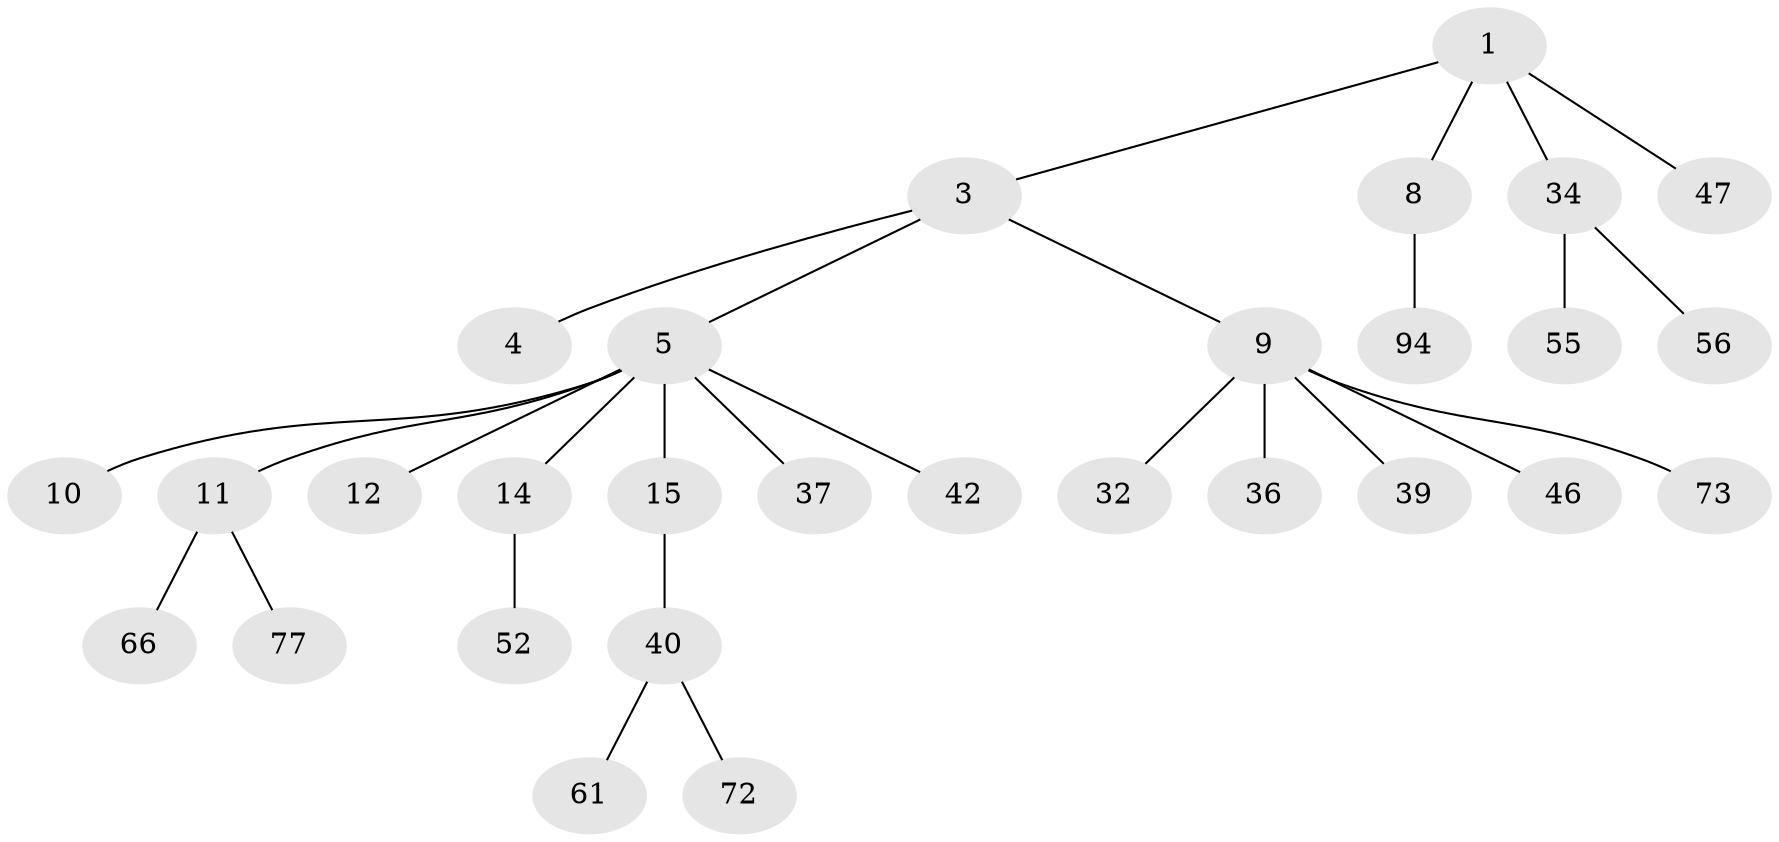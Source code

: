 // original degree distribution, {4: 0.07142857142857142, 3: 0.20408163265306123, 2: 0.16326530612244897, 7: 0.01020408163265306, 6: 0.01020408163265306, 1: 0.5204081632653061, 5: 0.02040816326530612}
// Generated by graph-tools (version 1.1) at 2025/19/03/04/25 18:19:26]
// undirected, 29 vertices, 28 edges
graph export_dot {
graph [start="1"]
  node [color=gray90,style=filled];
  1 [super="+2+13+7+35"];
  3;
  4 [super="+17"];
  5 [super="+6+21"];
  8;
  9 [super="+20+25"];
  10;
  11 [super="+22+80+62"];
  12 [super="+16+18+23"];
  14 [super="+89+59+19"];
  15 [super="+26+29+81"];
  32 [super="+90+74"];
  34 [super="+79+50"];
  36 [super="+91"];
  37 [super="+71+45+49"];
  39;
  40 [super="+58+48"];
  42 [super="+67"];
  46;
  47 [super="+75+63"];
  52;
  55 [super="+57+96+84"];
  56;
  61 [super="+65"];
  66;
  72;
  73;
  77;
  94;
  1 -- 34;
  1 -- 3;
  1 -- 8;
  1 -- 47;
  3 -- 4;
  3 -- 5;
  3 -- 9;
  5 -- 37;
  5 -- 10;
  5 -- 11;
  5 -- 12;
  5 -- 14;
  5 -- 15;
  5 -- 42;
  8 -- 94;
  9 -- 32;
  9 -- 36;
  9 -- 73;
  9 -- 46;
  9 -- 39;
  11 -- 66;
  11 -- 77;
  14 -- 52;
  15 -- 40;
  34 -- 56;
  34 -- 55;
  40 -- 61;
  40 -- 72;
}
